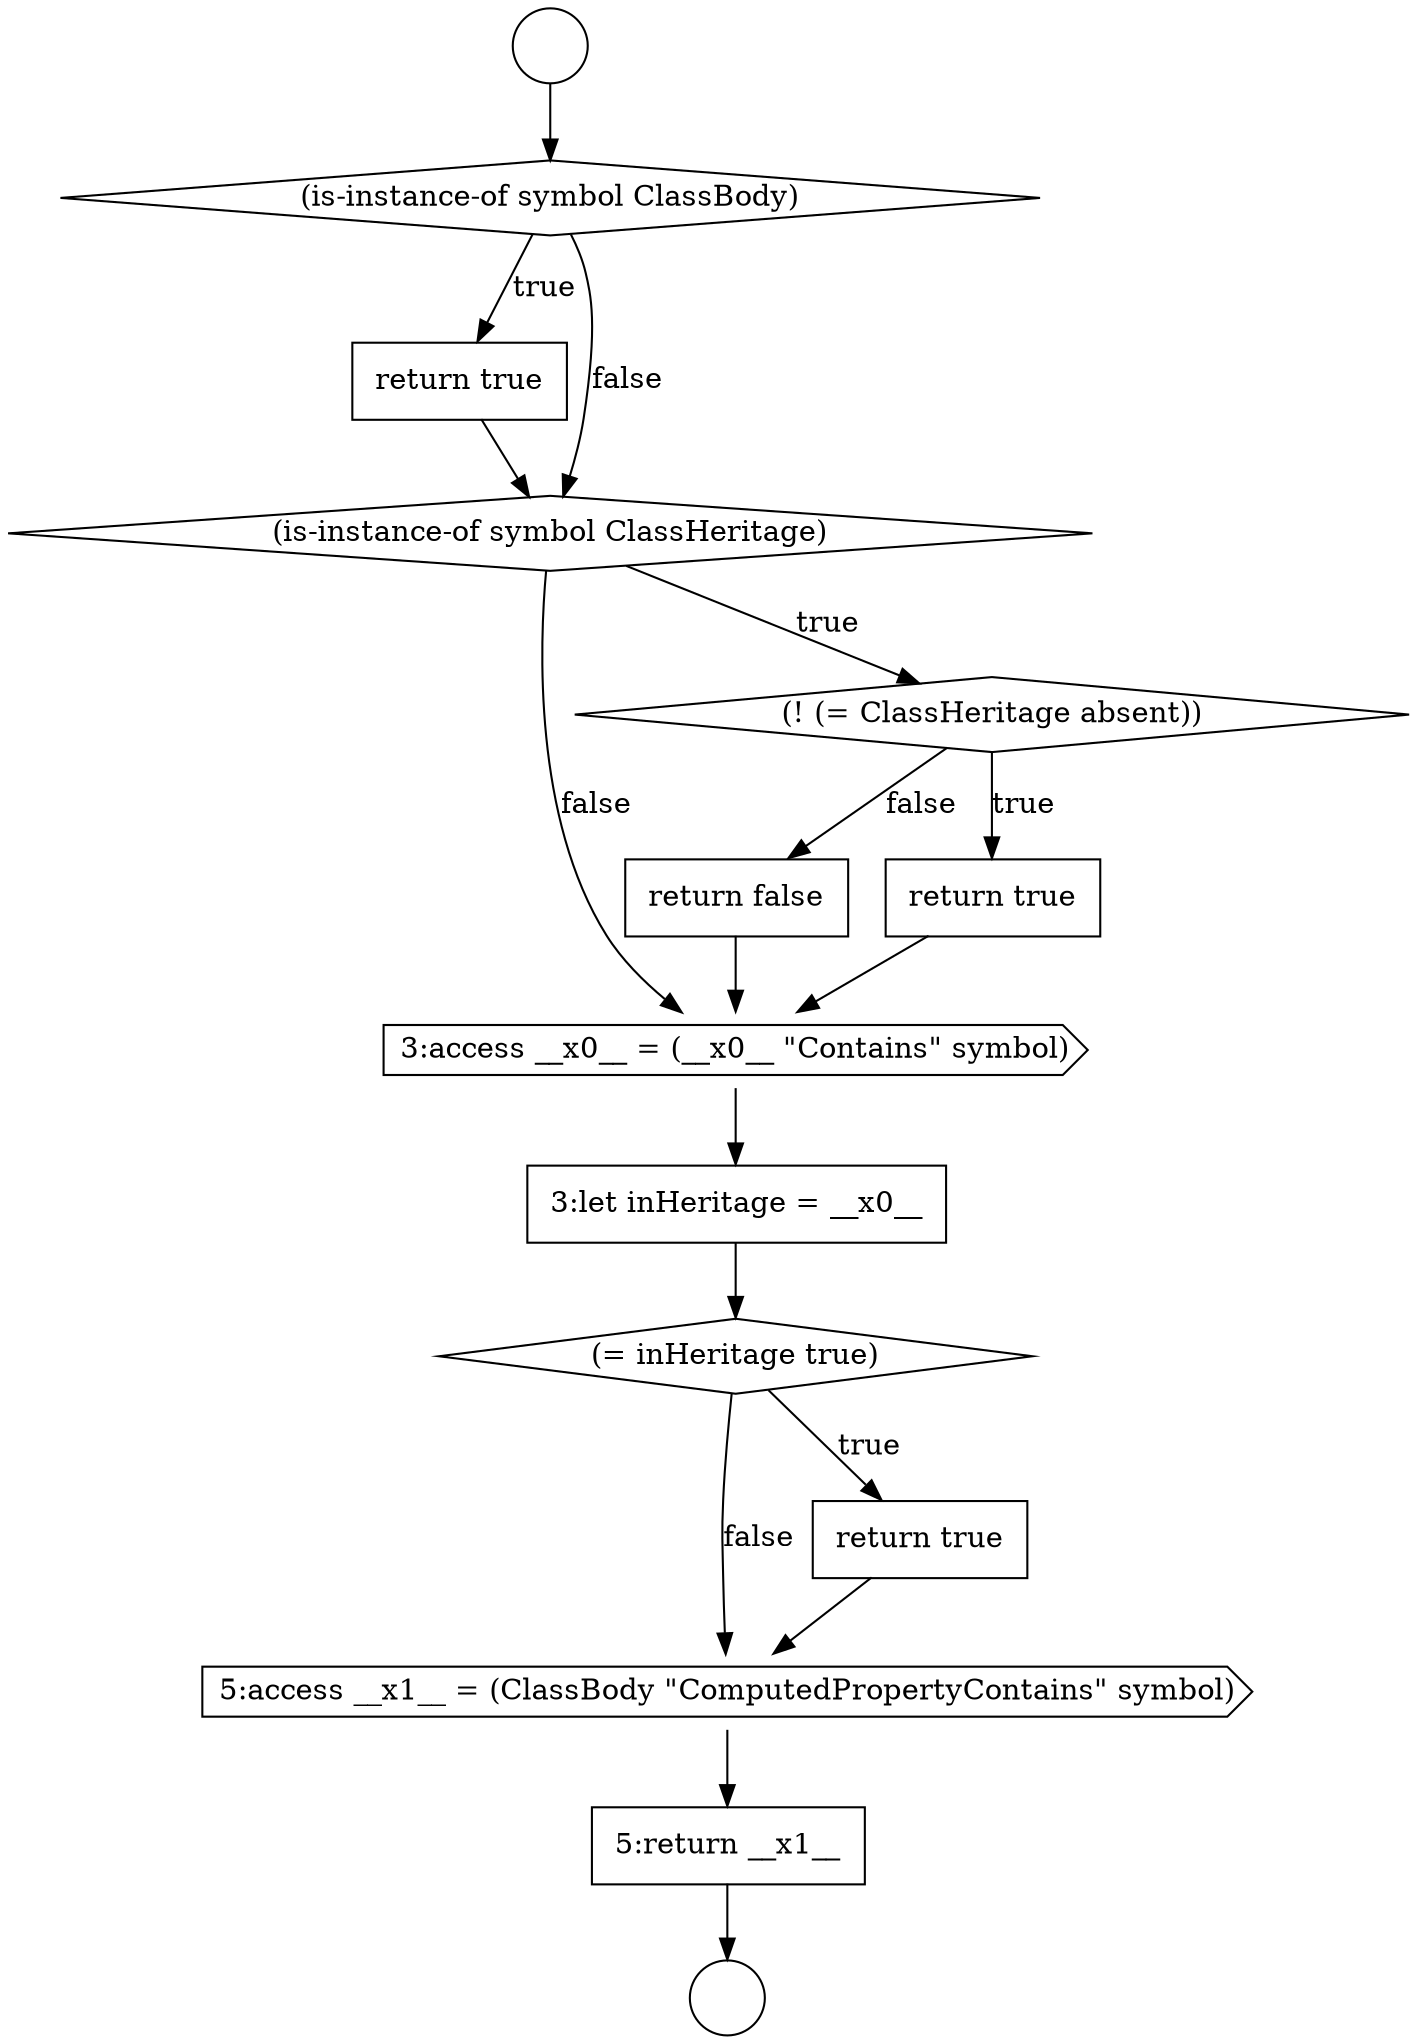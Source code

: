 digraph {
  node8976 [shape=cds, label=<<font color="black">5:access __x1__ = (ClassBody &quot;ComputedPropertyContains&quot; symbol)</font>> color="black" fillcolor="white" style=filled]
  node8967 [shape=none, margin=0, label=<<font color="black">
    <table border="0" cellborder="1" cellspacing="0" cellpadding="10">
      <tr><td align="left">return true</td></tr>
    </table>
  </font>> color="black" fillcolor="white" style=filled]
  node8972 [shape=cds, label=<<font color="black">3:access __x0__ = (__x0__ &quot;Contains&quot; symbol)</font>> color="black" fillcolor="white" style=filled]
  node8977 [shape=none, margin=0, label=<<font color="black">
    <table border="0" cellborder="1" cellspacing="0" cellpadding="10">
      <tr><td align="left">5:return __x1__</td></tr>
    </table>
  </font>> color="black" fillcolor="white" style=filled]
  node8975 [shape=none, margin=0, label=<<font color="black">
    <table border="0" cellborder="1" cellspacing="0" cellpadding="10">
      <tr><td align="left">return true</td></tr>
    </table>
  </font>> color="black" fillcolor="white" style=filled]
  node8964 [shape=circle label=" " color="black" fillcolor="white" style=filled]
  node8968 [shape=diamond, label=<<font color="black">(is-instance-of symbol ClassHeritage)</font>> color="black" fillcolor="white" style=filled]
  node8971 [shape=none, margin=0, label=<<font color="black">
    <table border="0" cellborder="1" cellspacing="0" cellpadding="10">
      <tr><td align="left">return false</td></tr>
    </table>
  </font>> color="black" fillcolor="white" style=filled]
  node8970 [shape=none, margin=0, label=<<font color="black">
    <table border="0" cellborder="1" cellspacing="0" cellpadding="10">
      <tr><td align="left">return true</td></tr>
    </table>
  </font>> color="black" fillcolor="white" style=filled]
  node8974 [shape=diamond, label=<<font color="black">(= inHeritage true)</font>> color="black" fillcolor="white" style=filled]
  node8965 [shape=circle label=" " color="black" fillcolor="white" style=filled]
  node8973 [shape=none, margin=0, label=<<font color="black">
    <table border="0" cellborder="1" cellspacing="0" cellpadding="10">
      <tr><td align="left">3:let inHeritage = __x0__</td></tr>
    </table>
  </font>> color="black" fillcolor="white" style=filled]
  node8969 [shape=diamond, label=<<font color="black">(! (= ClassHeritage absent))</font>> color="black" fillcolor="white" style=filled]
  node8966 [shape=diamond, label=<<font color="black">(is-instance-of symbol ClassBody)</font>> color="black" fillcolor="white" style=filled]
  node8969 -> node8970 [label=<<font color="black">true</font>> color="black"]
  node8969 -> node8971 [label=<<font color="black">false</font>> color="black"]
  node8970 -> node8972 [ color="black"]
  node8977 -> node8965 [ color="black"]
  node8973 -> node8974 [ color="black"]
  node8974 -> node8975 [label=<<font color="black">true</font>> color="black"]
  node8974 -> node8976 [label=<<font color="black">false</font>> color="black"]
  node8968 -> node8969 [label=<<font color="black">true</font>> color="black"]
  node8968 -> node8972 [label=<<font color="black">false</font>> color="black"]
  node8967 -> node8968 [ color="black"]
  node8971 -> node8972 [ color="black"]
  node8966 -> node8967 [label=<<font color="black">true</font>> color="black"]
  node8966 -> node8968 [label=<<font color="black">false</font>> color="black"]
  node8976 -> node8977 [ color="black"]
  node8972 -> node8973 [ color="black"]
  node8975 -> node8976 [ color="black"]
  node8964 -> node8966 [ color="black"]
}
